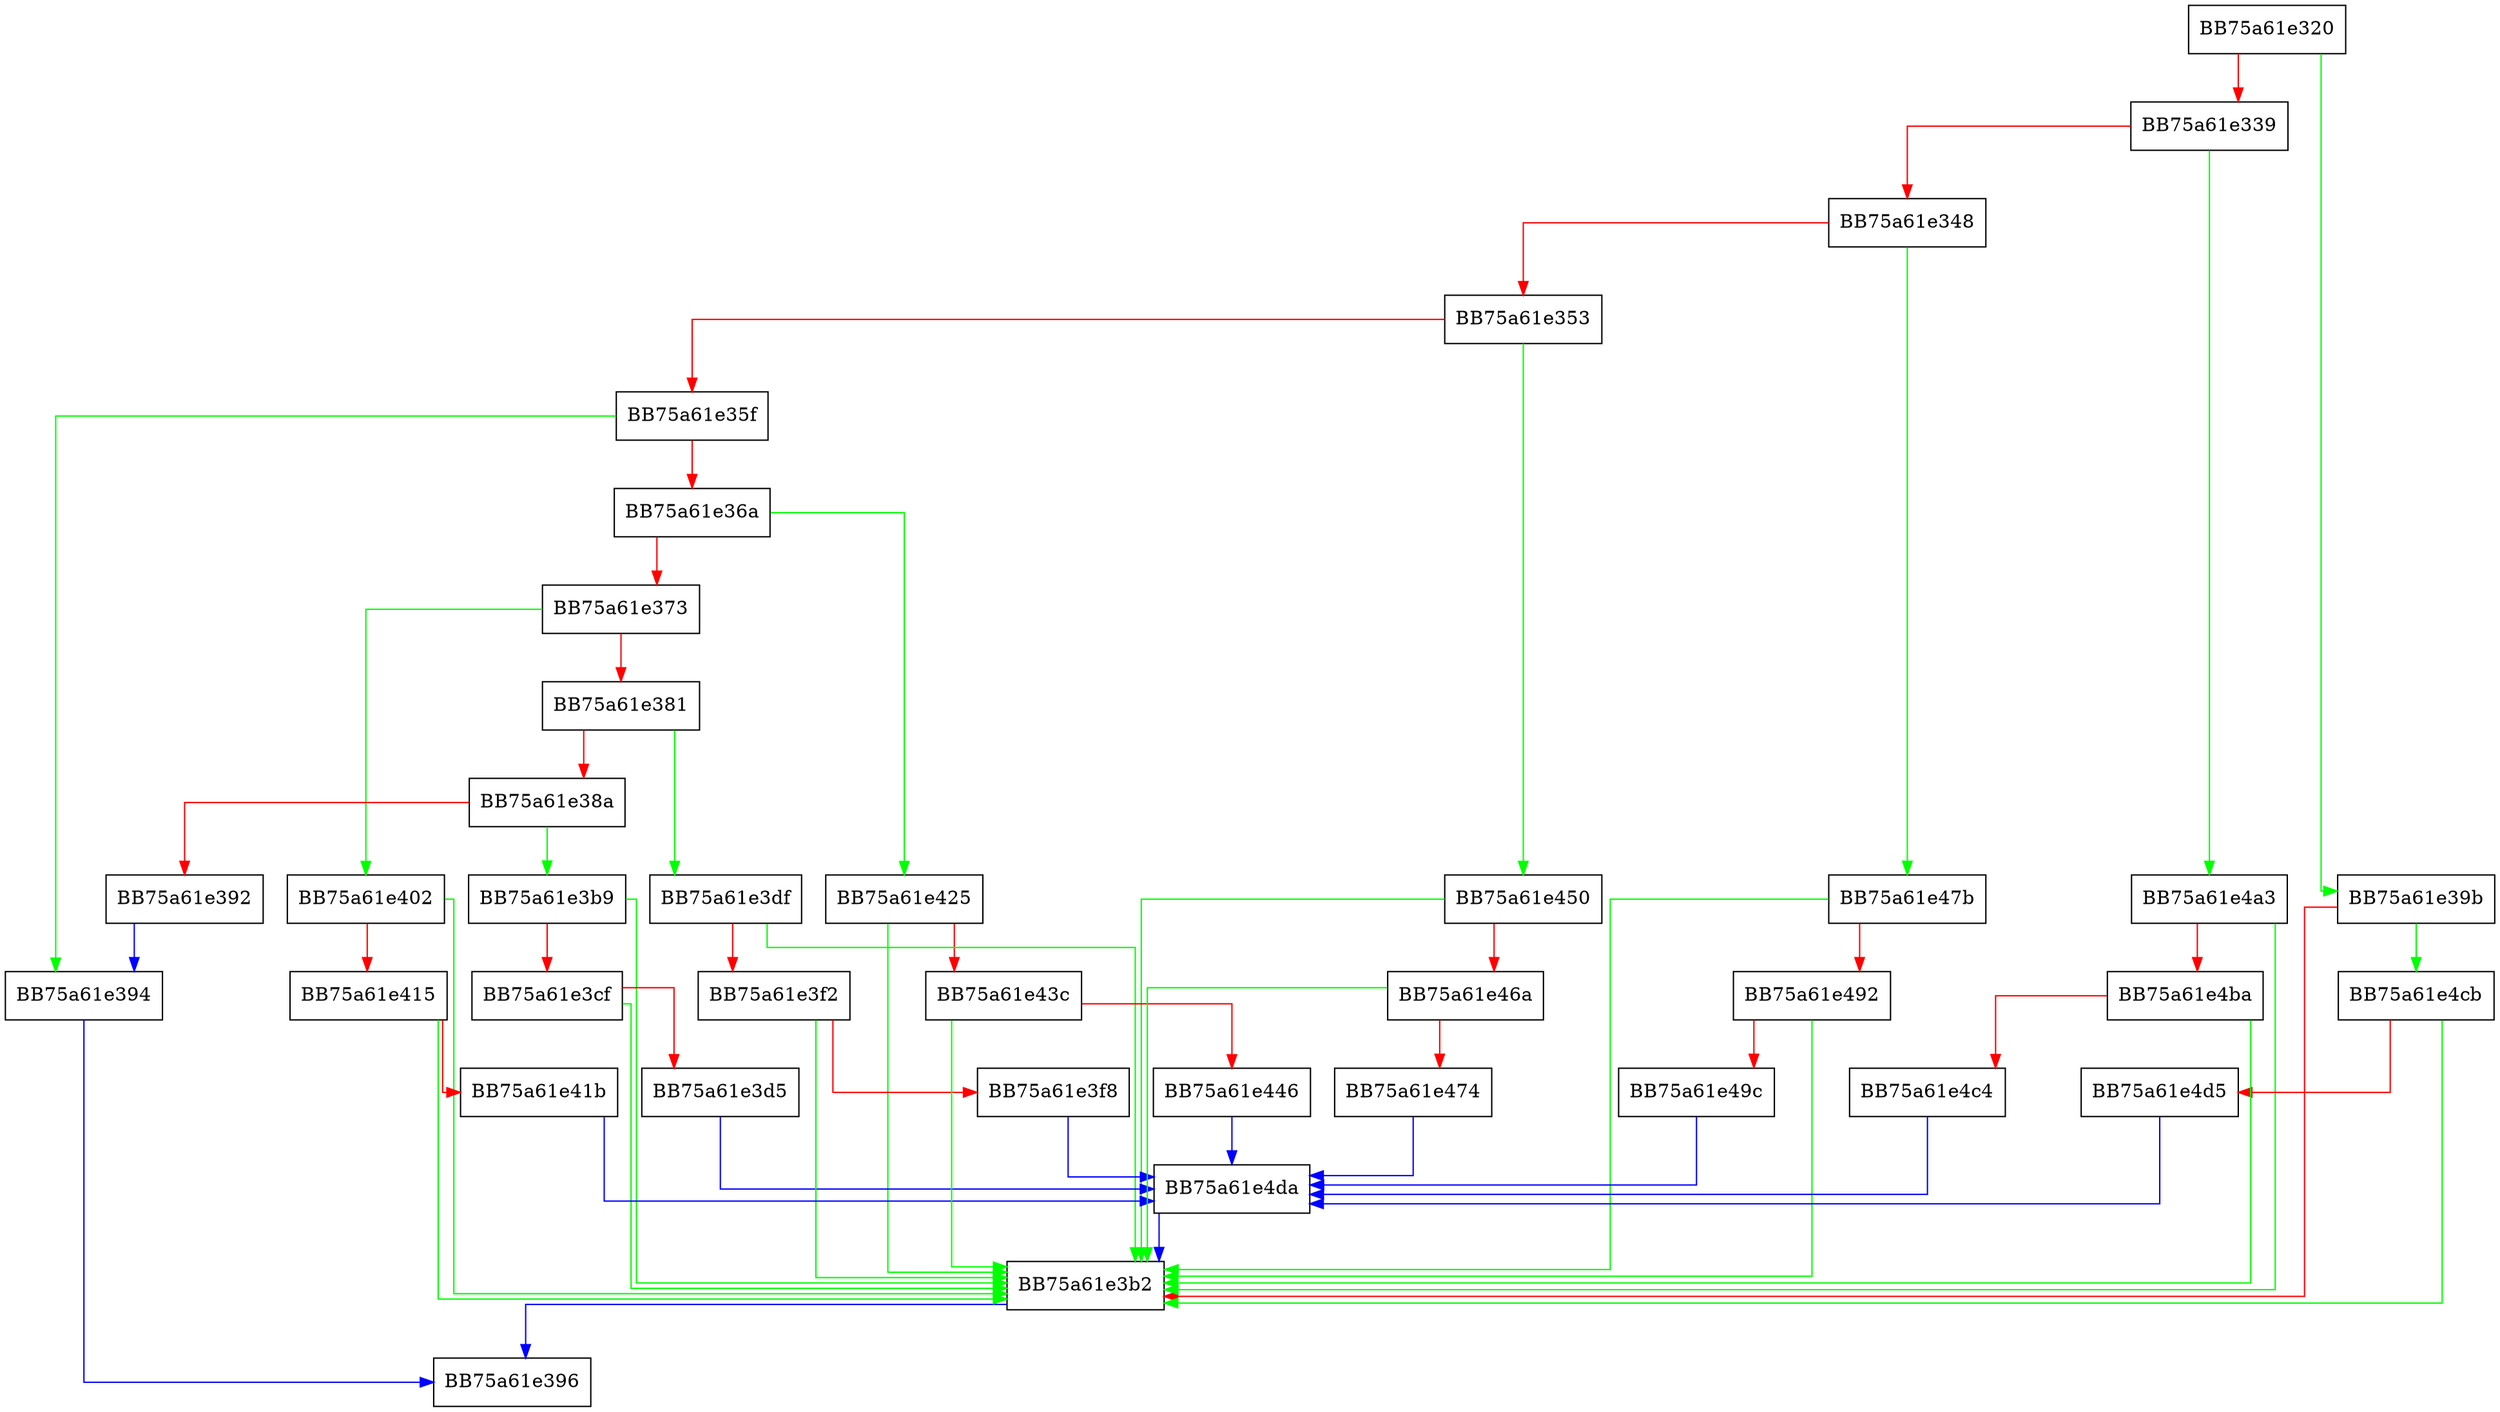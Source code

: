 digraph GetServiceHardeningItemSize {
  node [shape="box"];
  graph [splines=ortho];
  BB75a61e320 -> BB75a61e39b [color="green"];
  BB75a61e320 -> BB75a61e339 [color="red"];
  BB75a61e339 -> BB75a61e4a3 [color="green"];
  BB75a61e339 -> BB75a61e348 [color="red"];
  BB75a61e348 -> BB75a61e47b [color="green"];
  BB75a61e348 -> BB75a61e353 [color="red"];
  BB75a61e353 -> BB75a61e450 [color="green"];
  BB75a61e353 -> BB75a61e35f [color="red"];
  BB75a61e35f -> BB75a61e394 [color="green"];
  BB75a61e35f -> BB75a61e36a [color="red"];
  BB75a61e36a -> BB75a61e425 [color="green"];
  BB75a61e36a -> BB75a61e373 [color="red"];
  BB75a61e373 -> BB75a61e402 [color="green"];
  BB75a61e373 -> BB75a61e381 [color="red"];
  BB75a61e381 -> BB75a61e3df [color="green"];
  BB75a61e381 -> BB75a61e38a [color="red"];
  BB75a61e38a -> BB75a61e3b9 [color="green"];
  BB75a61e38a -> BB75a61e392 [color="red"];
  BB75a61e392 -> BB75a61e394 [color="blue"];
  BB75a61e394 -> BB75a61e396 [color="blue"];
  BB75a61e39b -> BB75a61e4cb [color="green"];
  BB75a61e39b -> BB75a61e3b2 [color="red"];
  BB75a61e3b2 -> BB75a61e396 [color="blue"];
  BB75a61e3b9 -> BB75a61e3b2 [color="green"];
  BB75a61e3b9 -> BB75a61e3cf [color="red"];
  BB75a61e3cf -> BB75a61e3b2 [color="green"];
  BB75a61e3cf -> BB75a61e3d5 [color="red"];
  BB75a61e3d5 -> BB75a61e4da [color="blue"];
  BB75a61e3df -> BB75a61e3b2 [color="green"];
  BB75a61e3df -> BB75a61e3f2 [color="red"];
  BB75a61e3f2 -> BB75a61e3b2 [color="green"];
  BB75a61e3f2 -> BB75a61e3f8 [color="red"];
  BB75a61e3f8 -> BB75a61e4da [color="blue"];
  BB75a61e402 -> BB75a61e3b2 [color="green"];
  BB75a61e402 -> BB75a61e415 [color="red"];
  BB75a61e415 -> BB75a61e3b2 [color="green"];
  BB75a61e415 -> BB75a61e41b [color="red"];
  BB75a61e41b -> BB75a61e4da [color="blue"];
  BB75a61e425 -> BB75a61e3b2 [color="green"];
  BB75a61e425 -> BB75a61e43c [color="red"];
  BB75a61e43c -> BB75a61e3b2 [color="green"];
  BB75a61e43c -> BB75a61e446 [color="red"];
  BB75a61e446 -> BB75a61e4da [color="blue"];
  BB75a61e450 -> BB75a61e3b2 [color="green"];
  BB75a61e450 -> BB75a61e46a [color="red"];
  BB75a61e46a -> BB75a61e3b2 [color="green"];
  BB75a61e46a -> BB75a61e474 [color="red"];
  BB75a61e474 -> BB75a61e4da [color="blue"];
  BB75a61e47b -> BB75a61e3b2 [color="green"];
  BB75a61e47b -> BB75a61e492 [color="red"];
  BB75a61e492 -> BB75a61e3b2 [color="green"];
  BB75a61e492 -> BB75a61e49c [color="red"];
  BB75a61e49c -> BB75a61e4da [color="blue"];
  BB75a61e4a3 -> BB75a61e3b2 [color="green"];
  BB75a61e4a3 -> BB75a61e4ba [color="red"];
  BB75a61e4ba -> BB75a61e3b2 [color="green"];
  BB75a61e4ba -> BB75a61e4c4 [color="red"];
  BB75a61e4c4 -> BB75a61e4da [color="blue"];
  BB75a61e4cb -> BB75a61e3b2 [color="green"];
  BB75a61e4cb -> BB75a61e4d5 [color="red"];
  BB75a61e4d5 -> BB75a61e4da [color="blue"];
  BB75a61e4da -> BB75a61e3b2 [color="blue"];
}
